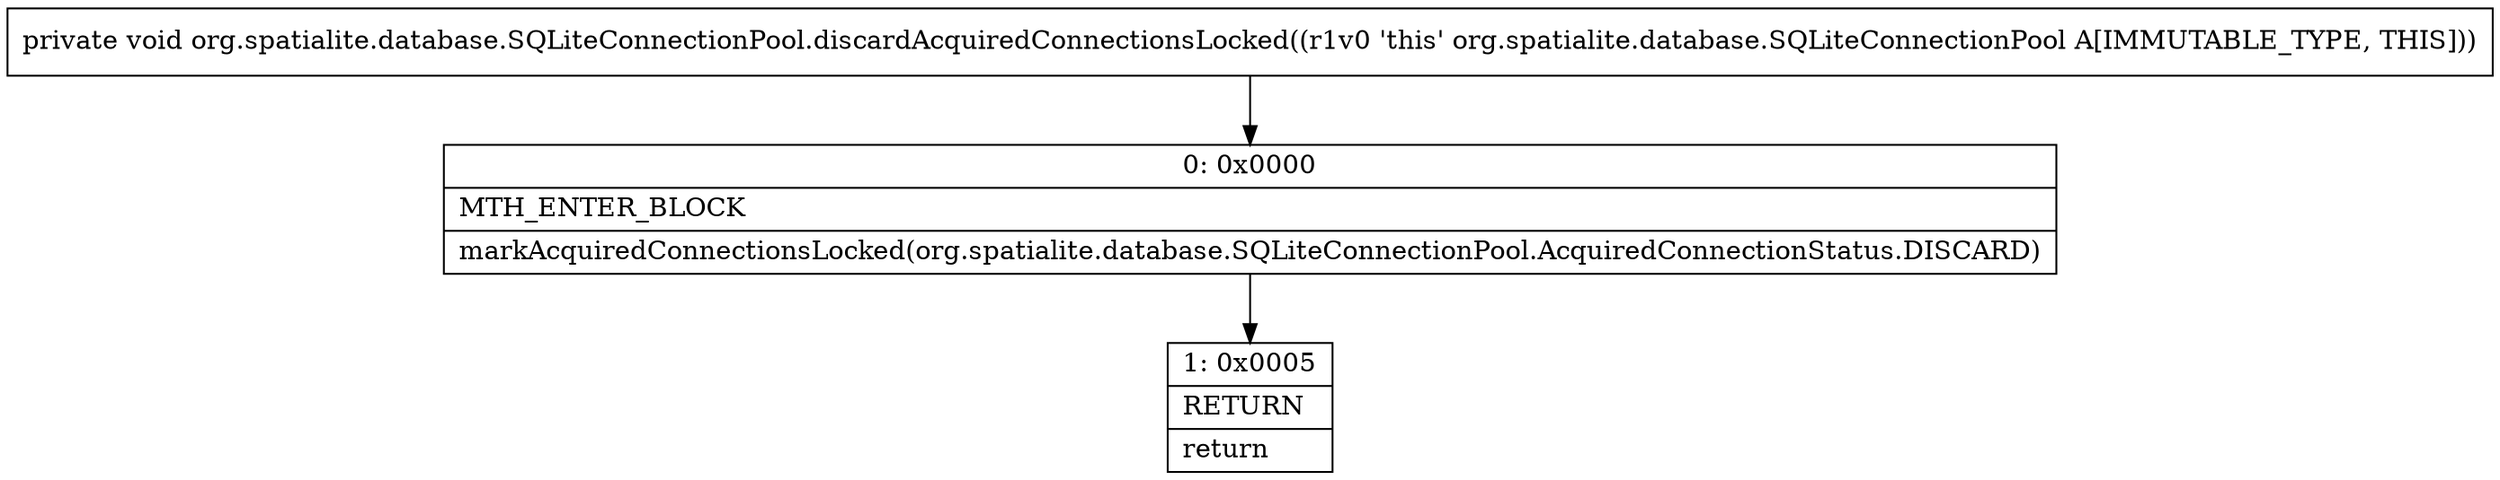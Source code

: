 digraph "CFG fororg.spatialite.database.SQLiteConnectionPool.discardAcquiredConnectionsLocked()V" {
Node_0 [shape=record,label="{0\:\ 0x0000|MTH_ENTER_BLOCK\l|markAcquiredConnectionsLocked(org.spatialite.database.SQLiteConnectionPool.AcquiredConnectionStatus.DISCARD)\l}"];
Node_1 [shape=record,label="{1\:\ 0x0005|RETURN\l|return\l}"];
MethodNode[shape=record,label="{private void org.spatialite.database.SQLiteConnectionPool.discardAcquiredConnectionsLocked((r1v0 'this' org.spatialite.database.SQLiteConnectionPool A[IMMUTABLE_TYPE, THIS])) }"];
MethodNode -> Node_0;
Node_0 -> Node_1;
}


